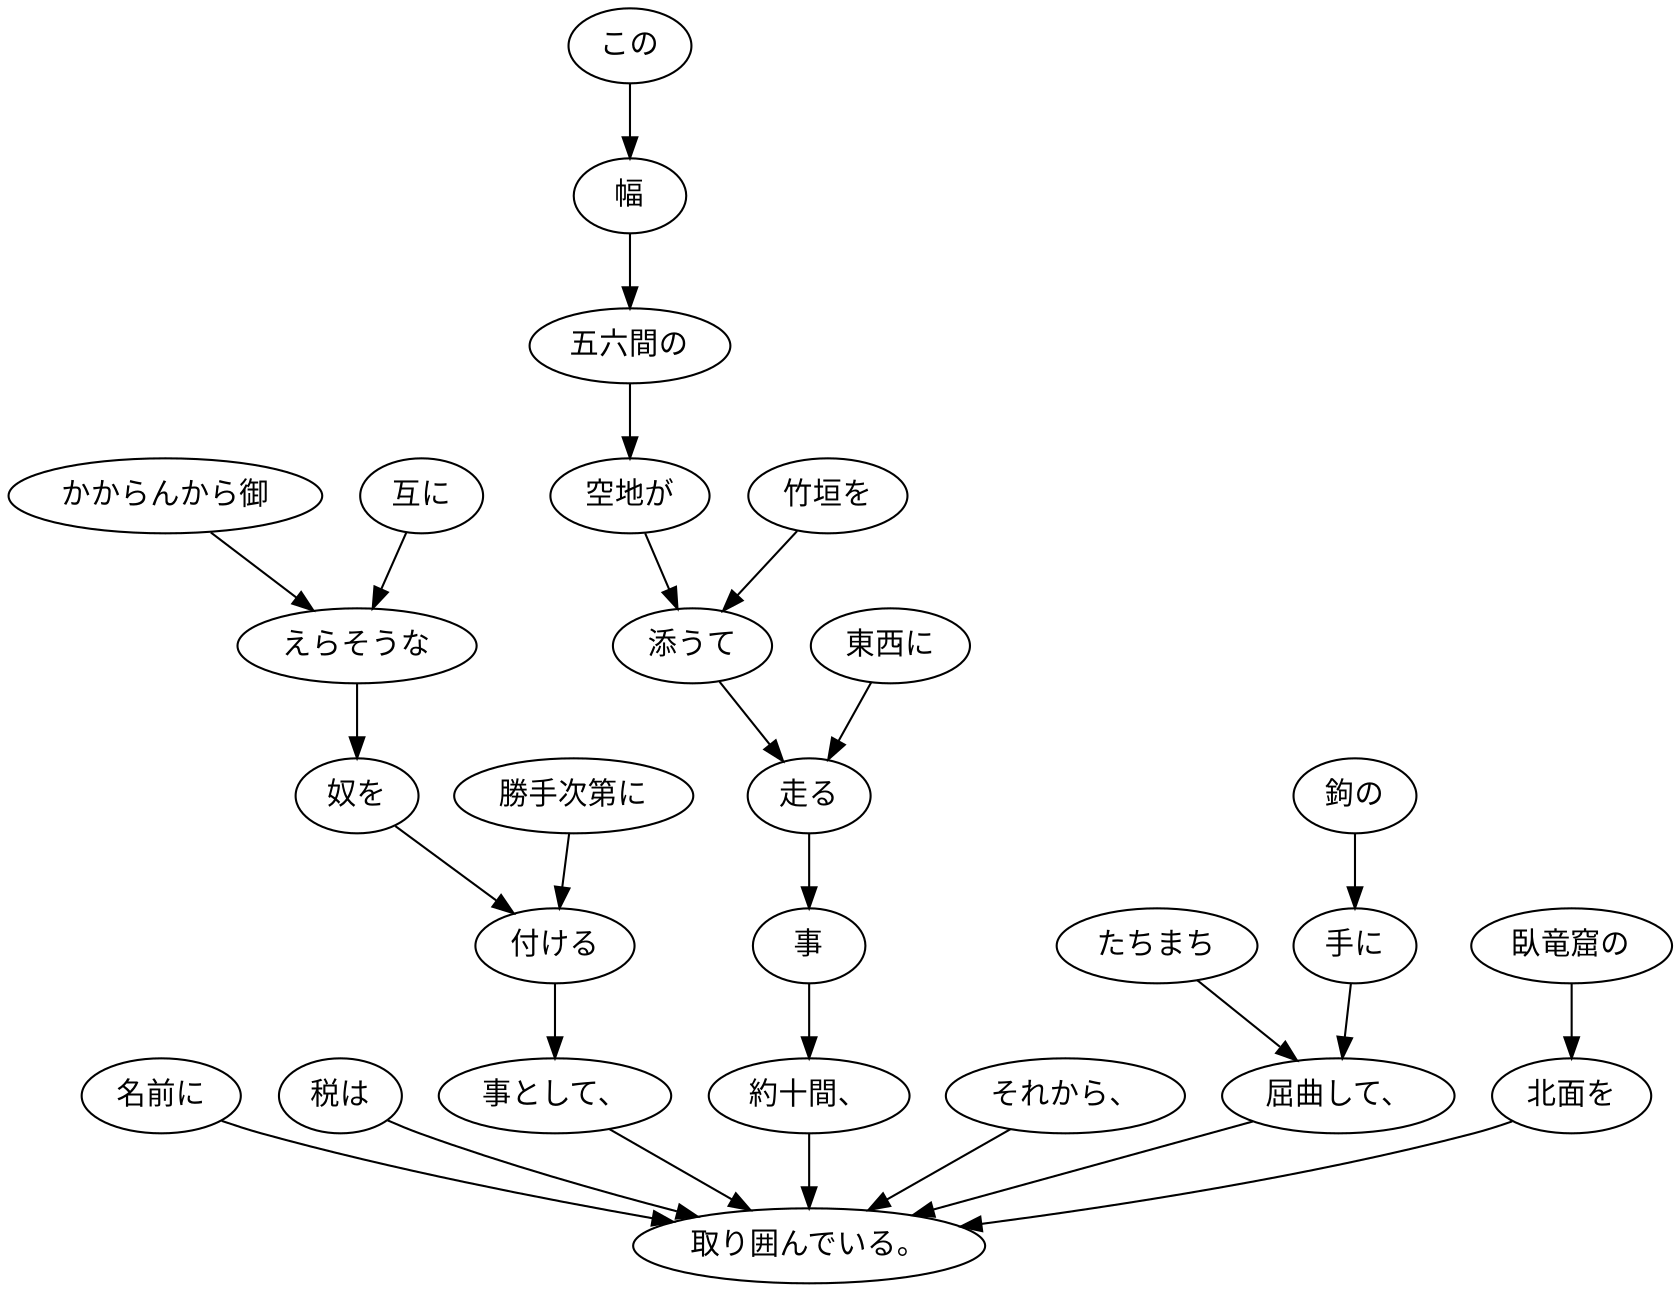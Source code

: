 digraph graph4676 {
	node0 [label="名前に"];
	node1 [label="税は"];
	node2 [label="かからんから御"];
	node3 [label="互に"];
	node4 [label="えらそうな"];
	node5 [label="奴を"];
	node6 [label="勝手次第に"];
	node7 [label="付ける"];
	node8 [label="事として、"];
	node9 [label="この"];
	node10 [label="幅"];
	node11 [label="五六間の"];
	node12 [label="空地が"];
	node13 [label="竹垣を"];
	node14 [label="添うて"];
	node15 [label="東西に"];
	node16 [label="走る"];
	node17 [label="事"];
	node18 [label="約十間、"];
	node19 [label="それから、"];
	node20 [label="たちまち"];
	node21 [label="鉤の"];
	node22 [label="手に"];
	node23 [label="屈曲して、"];
	node24 [label="臥竜窟の"];
	node25 [label="北面を"];
	node26 [label="取り囲んでいる。"];
	node0 -> node26;
	node1 -> node26;
	node2 -> node4;
	node3 -> node4;
	node4 -> node5;
	node5 -> node7;
	node6 -> node7;
	node7 -> node8;
	node8 -> node26;
	node9 -> node10;
	node10 -> node11;
	node11 -> node12;
	node12 -> node14;
	node13 -> node14;
	node14 -> node16;
	node15 -> node16;
	node16 -> node17;
	node17 -> node18;
	node18 -> node26;
	node19 -> node26;
	node20 -> node23;
	node21 -> node22;
	node22 -> node23;
	node23 -> node26;
	node24 -> node25;
	node25 -> node26;
}
